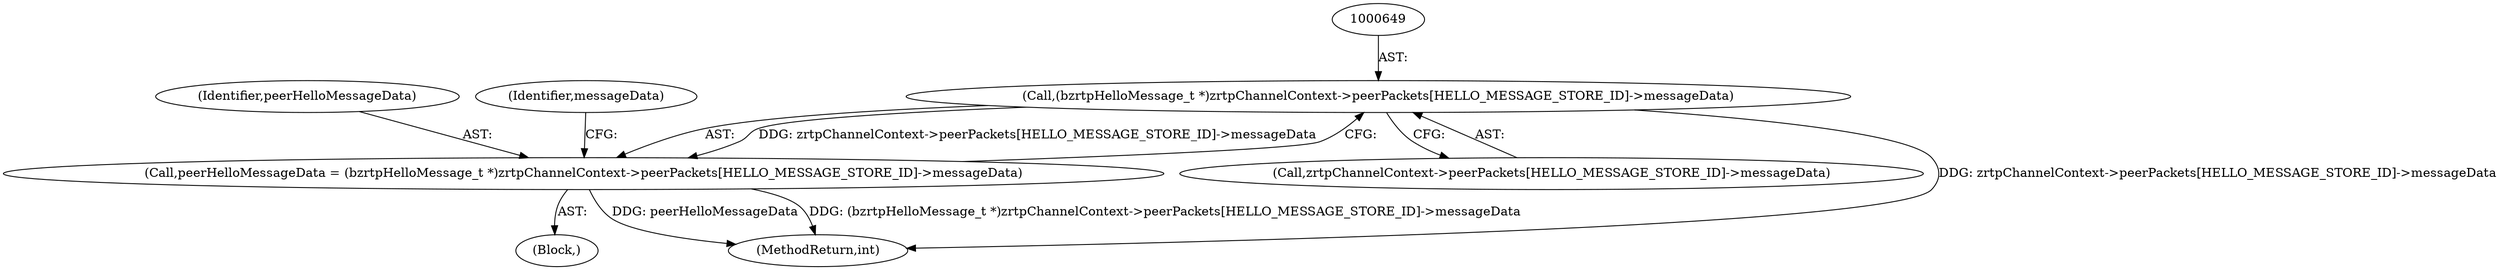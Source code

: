 digraph "0_bzrtp_bbb1e6e2f467ee4bd7b9a8c800e4f07343d7d99b@array" {
"1000648" [label="(Call,(bzrtpHelloMessage_t *)zrtpChannelContext->peerPackets[HELLO_MESSAGE_STORE_ID]->messageData)"];
"1000646" [label="(Call,peerHelloMessageData = (bzrtpHelloMessage_t *)zrtpChannelContext->peerPackets[HELLO_MESSAGE_STORE_ID]->messageData)"];
"1000646" [label="(Call,peerHelloMessageData = (bzrtpHelloMessage_t *)zrtpChannelContext->peerPackets[HELLO_MESSAGE_STORE_ID]->messageData)"];
"1000608" [label="(Block,)"];
"1000647" [label="(Identifier,peerHelloMessageData)"];
"1000650" [label="(Call,zrtpChannelContext->peerPackets[HELLO_MESSAGE_STORE_ID]->messageData)"];
"1001966" [label="(MethodReturn,int)"];
"1000659" [label="(Identifier,messageData)"];
"1000648" [label="(Call,(bzrtpHelloMessage_t *)zrtpChannelContext->peerPackets[HELLO_MESSAGE_STORE_ID]->messageData)"];
"1000648" -> "1000646"  [label="AST: "];
"1000648" -> "1000650"  [label="CFG: "];
"1000649" -> "1000648"  [label="AST: "];
"1000650" -> "1000648"  [label="AST: "];
"1000646" -> "1000648"  [label="CFG: "];
"1000648" -> "1001966"  [label="DDG: zrtpChannelContext->peerPackets[HELLO_MESSAGE_STORE_ID]->messageData"];
"1000648" -> "1000646"  [label="DDG: zrtpChannelContext->peerPackets[HELLO_MESSAGE_STORE_ID]->messageData"];
"1000646" -> "1000608"  [label="AST: "];
"1000647" -> "1000646"  [label="AST: "];
"1000659" -> "1000646"  [label="CFG: "];
"1000646" -> "1001966"  [label="DDG: peerHelloMessageData"];
"1000646" -> "1001966"  [label="DDG: (bzrtpHelloMessage_t *)zrtpChannelContext->peerPackets[HELLO_MESSAGE_STORE_ID]->messageData"];
}

